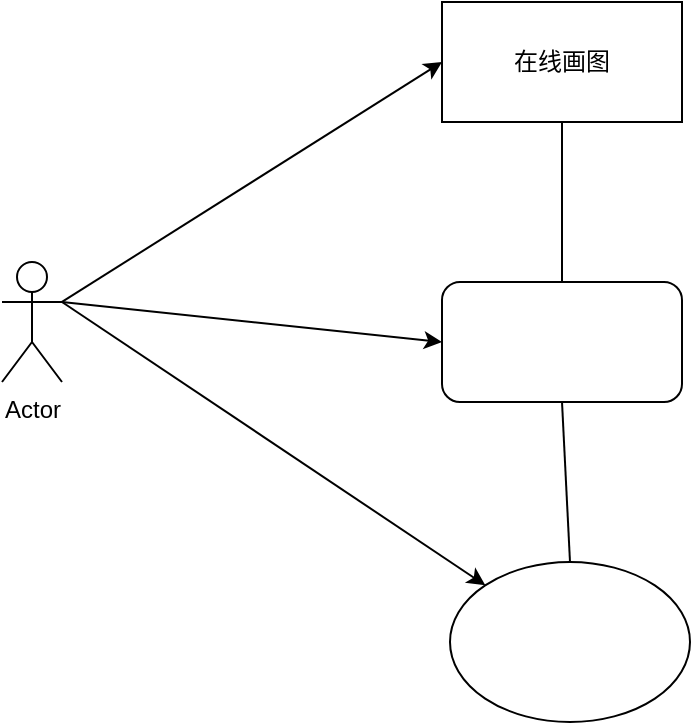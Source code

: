 <mxfile version="15.8.8" type="github"><diagram id="ZmhShPnc1M3WTOTEpSBK" name="Page-1"><mxGraphModel dx="1038" dy="519" grid="1" gridSize="10" guides="1" tooltips="1" connect="1" arrows="1" fold="1" page="1" pageScale="1" pageWidth="827" pageHeight="1169" math="0" shadow="0"><root><mxCell id="0"/><mxCell id="1" parent="0"/><mxCell id="jo_Vc-OwqUzZWXvykLrk-1" value="" style="rounded=1;whiteSpace=wrap;html=1;" vertex="1" parent="1"><mxGeometry x="350" y="240" width="120" height="60" as="geometry"/></mxCell><mxCell id="jo_Vc-OwqUzZWXvykLrk-2" value="在线画图" style="rounded=0;whiteSpace=wrap;html=1;" vertex="1" parent="1"><mxGeometry x="350" y="100" width="120" height="60" as="geometry"/></mxCell><mxCell id="jo_Vc-OwqUzZWXvykLrk-3" value="" style="ellipse;whiteSpace=wrap;html=1;" vertex="1" parent="1"><mxGeometry x="354" y="380" width="120" height="80" as="geometry"/></mxCell><mxCell id="jo_Vc-OwqUzZWXvykLrk-4" value="" style="endArrow=none;html=1;rounded=0;entryX=0.5;entryY=1;entryDx=0;entryDy=0;exitX=0.5;exitY=0;exitDx=0;exitDy=0;" edge="1" parent="1" source="jo_Vc-OwqUzZWXvykLrk-1" target="jo_Vc-OwqUzZWXvykLrk-2"><mxGeometry width="50" height="50" relative="1" as="geometry"><mxPoint x="390" y="290" as="sourcePoint"/><mxPoint x="440" y="240" as="targetPoint"/></mxGeometry></mxCell><mxCell id="jo_Vc-OwqUzZWXvykLrk-8" value="Actor" style="shape=umlActor;verticalLabelPosition=bottom;verticalAlign=top;html=1;" vertex="1" parent="1"><mxGeometry x="130" y="230" width="30" height="60" as="geometry"/></mxCell><mxCell id="jo_Vc-OwqUzZWXvykLrk-9" value="" style="endArrow=classic;html=1;rounded=0;exitX=1;exitY=0.333;exitDx=0;exitDy=0;exitPerimeter=0;entryX=0;entryY=0.5;entryDx=0;entryDy=0;" edge="1" parent="1" source="jo_Vc-OwqUzZWXvykLrk-8" target="jo_Vc-OwqUzZWXvykLrk-2"><mxGeometry width="50" height="50" relative="1" as="geometry"><mxPoint x="390" y="290" as="sourcePoint"/><mxPoint x="440" y="240" as="targetPoint"/></mxGeometry></mxCell><mxCell id="jo_Vc-OwqUzZWXvykLrk-11" value="" style="endArrow=classic;html=1;rounded=0;exitX=1;exitY=0.333;exitDx=0;exitDy=0;exitPerimeter=0;entryX=0;entryY=0.5;entryDx=0;entryDy=0;" edge="1" parent="1" source="jo_Vc-OwqUzZWXvykLrk-8" target="jo_Vc-OwqUzZWXvykLrk-1"><mxGeometry width="50" height="50" relative="1" as="geometry"><mxPoint x="162.5" y="246" as="sourcePoint"/><mxPoint x="360" y="140" as="targetPoint"/></mxGeometry></mxCell><mxCell id="jo_Vc-OwqUzZWXvykLrk-12" value="" style="endArrow=classic;html=1;rounded=0;exitX=1;exitY=0.333;exitDx=0;exitDy=0;exitPerimeter=0;" edge="1" parent="1" source="jo_Vc-OwqUzZWXvykLrk-8" target="jo_Vc-OwqUzZWXvykLrk-3"><mxGeometry width="50" height="50" relative="1" as="geometry"><mxPoint x="170" y="260" as="sourcePoint"/><mxPoint x="360" y="280" as="targetPoint"/></mxGeometry></mxCell><mxCell id="jo_Vc-OwqUzZWXvykLrk-13" value="" style="endArrow=none;html=1;rounded=0;entryX=0.5;entryY=1;entryDx=0;entryDy=0;exitX=0.5;exitY=0;exitDx=0;exitDy=0;" edge="1" parent="1" source="jo_Vc-OwqUzZWXvykLrk-3" target="jo_Vc-OwqUzZWXvykLrk-1"><mxGeometry width="50" height="50" relative="1" as="geometry"><mxPoint x="430" y="380" as="sourcePoint"/><mxPoint x="480" y="330" as="targetPoint"/></mxGeometry></mxCell></root></mxGraphModel></diagram></mxfile>